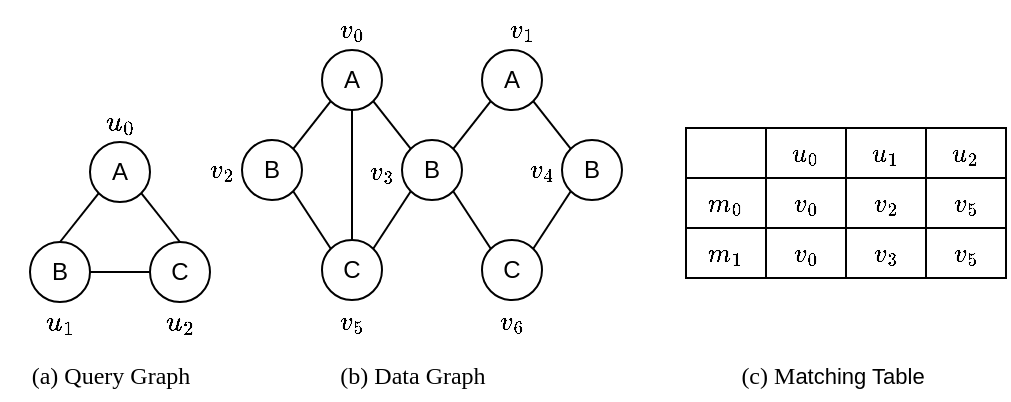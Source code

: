 <mxfile version="22.0.8" type="github">
  <diagram name="第 1 页" id="3ccSsQndsvIlASR2qpMF">
    <mxGraphModel dx="1434" dy="796" grid="1" gridSize="10" guides="1" tooltips="1" connect="1" arrows="1" fold="1" page="1" pageScale="1" pageWidth="1169" pageHeight="1654" math="1" shadow="0">
      <root>
        <mxCell id="0" />
        <mxCell id="1" parent="0" />
        <mxCell id="ZBjMDcbzEfycAEF8BUTq-7" style="rounded=0;orthogonalLoop=1;jettySize=auto;html=1;entryX=0.5;entryY=0;entryDx=0;entryDy=0;endArrow=none;endFill=0;exitX=0;exitY=1;exitDx=0;exitDy=0;" edge="1" parent="1" source="ZBjMDcbzEfycAEF8BUTq-1" target="ZBjMDcbzEfycAEF8BUTq-2">
          <mxGeometry relative="1" as="geometry">
            <mxPoint x="104" y="201" as="sourcePoint" />
          </mxGeometry>
        </mxCell>
        <mxCell id="ZBjMDcbzEfycAEF8BUTq-9" style="edgeStyle=none;shape=connector;rounded=0;orthogonalLoop=1;jettySize=auto;html=1;exitX=1;exitY=1;exitDx=0;exitDy=0;entryX=0.5;entryY=0;entryDx=0;entryDy=0;labelBackgroundColor=default;strokeColor=default;align=center;verticalAlign=middle;fontFamily=Helvetica;fontSize=11;fontColor=default;endArrow=none;endFill=0;" edge="1" parent="1" source="ZBjMDcbzEfycAEF8BUTq-1" target="ZBjMDcbzEfycAEF8BUTq-3">
          <mxGeometry relative="1" as="geometry" />
        </mxCell>
        <mxCell id="ZBjMDcbzEfycAEF8BUTq-1" value="A" style="ellipse;whiteSpace=wrap;html=1;aspect=fixed;" vertex="1" parent="1">
          <mxGeometry x="114" y="171" width="30" height="30" as="geometry" />
        </mxCell>
        <mxCell id="ZBjMDcbzEfycAEF8BUTq-8" style="rounded=0;orthogonalLoop=1;jettySize=auto;html=1;exitX=1;exitY=0.5;exitDx=0;exitDy=0;endArrow=none;endFill=0;" edge="1" parent="1" source="ZBjMDcbzEfycAEF8BUTq-2" target="ZBjMDcbzEfycAEF8BUTq-3">
          <mxGeometry relative="1" as="geometry" />
        </mxCell>
        <mxCell id="ZBjMDcbzEfycAEF8BUTq-2" value="B" style="ellipse;whiteSpace=wrap;html=1;aspect=fixed;" vertex="1" parent="1">
          <mxGeometry x="84" y="221" width="30" height="30" as="geometry" />
        </mxCell>
        <mxCell id="ZBjMDcbzEfycAEF8BUTq-3" value="C" style="ellipse;whiteSpace=wrap;html=1;aspect=fixed;" vertex="1" parent="1">
          <mxGeometry x="144" y="221" width="30" height="30" as="geometry" />
        </mxCell>
        <mxCell id="ZBjMDcbzEfycAEF8BUTq-10" value="&lt;font style=&quot;font-weight: normal; font-size: 12px;&quot;&gt;$$u_0$$&lt;/font&gt;" style="text;html=1;strokeColor=none;fillColor=none;align=center;verticalAlign=middle;whiteSpace=wrap;rounded=0;fontSize=11;fontFamily=Helvetica;fontColor=default;strokeWidth=1;fontStyle=1" vertex="1" parent="1">
          <mxGeometry x="99" y="146" width="60" height="30" as="geometry" />
        </mxCell>
        <mxCell id="ZBjMDcbzEfycAEF8BUTq-11" value="&lt;font style=&quot;font-size: 12px;&quot;&gt;&lt;b style=&quot;font-size: 12px;&quot;&gt;$$u_1$$&lt;/b&gt;&lt;/font&gt;" style="text;html=1;strokeColor=none;fillColor=none;align=center;verticalAlign=middle;whiteSpace=wrap;rounded=0;fontSize=12;fontFamily=Helvetica;fontColor=default;strokeWidth=1;" vertex="1" parent="1">
          <mxGeometry x="69" y="246" width="60" height="30" as="geometry" />
        </mxCell>
        <mxCell id="ZBjMDcbzEfycAEF8BUTq-12" value="&lt;font style=&quot;font-size: 12px;&quot;&gt;&lt;b style=&quot;font-size: 12px;&quot;&gt;$$u_2$$&lt;/b&gt;&lt;/font&gt;" style="text;html=1;strokeColor=none;fillColor=none;align=center;verticalAlign=middle;whiteSpace=wrap;rounded=0;fontSize=12;fontFamily=Helvetica;fontColor=default;strokeWidth=1;" vertex="1" parent="1">
          <mxGeometry x="129" y="246" width="60" height="30" as="geometry" />
        </mxCell>
        <mxCell id="ZBjMDcbzEfycAEF8BUTq-23" style="edgeStyle=none;shape=connector;rounded=0;orthogonalLoop=1;jettySize=auto;html=1;exitX=0;exitY=1;exitDx=0;exitDy=0;entryX=1;entryY=0;entryDx=0;entryDy=0;labelBackgroundColor=default;strokeColor=default;align=center;verticalAlign=middle;fontFamily=Helvetica;fontSize=11;fontColor=default;endArrow=none;endFill=0;" edge="1" parent="1" source="ZBjMDcbzEfycAEF8BUTq-13" target="ZBjMDcbzEfycAEF8BUTq-14">
          <mxGeometry relative="1" as="geometry" />
        </mxCell>
        <mxCell id="ZBjMDcbzEfycAEF8BUTq-26" style="edgeStyle=none;shape=connector;rounded=0;orthogonalLoop=1;jettySize=auto;html=1;exitX=0.5;exitY=1;exitDx=0;exitDy=0;entryX=0.5;entryY=0;entryDx=0;entryDy=0;labelBackgroundColor=default;strokeColor=default;align=center;verticalAlign=middle;fontFamily=Helvetica;fontSize=11;fontColor=default;endArrow=none;endFill=0;" edge="1" parent="1" source="ZBjMDcbzEfycAEF8BUTq-13" target="ZBjMDcbzEfycAEF8BUTq-15">
          <mxGeometry relative="1" as="geometry" />
        </mxCell>
        <mxCell id="ZBjMDcbzEfycAEF8BUTq-27" style="edgeStyle=none;shape=connector;rounded=0;orthogonalLoop=1;jettySize=auto;html=1;exitX=1;exitY=1;exitDx=0;exitDy=0;entryX=0;entryY=0;entryDx=0;entryDy=0;labelBackgroundColor=default;strokeColor=default;align=center;verticalAlign=middle;fontFamily=Helvetica;fontSize=11;fontColor=default;endArrow=none;endFill=0;" edge="1" parent="1" source="ZBjMDcbzEfycAEF8BUTq-13" target="ZBjMDcbzEfycAEF8BUTq-16">
          <mxGeometry relative="1" as="geometry" />
        </mxCell>
        <mxCell id="ZBjMDcbzEfycAEF8BUTq-13" value="A" style="ellipse;whiteSpace=wrap;html=1;aspect=fixed;" vertex="1" parent="1">
          <mxGeometry x="230" y="125" width="30" height="30" as="geometry" />
        </mxCell>
        <mxCell id="ZBjMDcbzEfycAEF8BUTq-25" style="edgeStyle=none;shape=connector;rounded=0;orthogonalLoop=1;jettySize=auto;html=1;exitX=1;exitY=1;exitDx=0;exitDy=0;entryX=0;entryY=0;entryDx=0;entryDy=0;labelBackgroundColor=default;strokeColor=default;align=center;verticalAlign=middle;fontFamily=Helvetica;fontSize=11;fontColor=default;endArrow=none;endFill=0;" edge="1" parent="1" source="ZBjMDcbzEfycAEF8BUTq-14" target="ZBjMDcbzEfycAEF8BUTq-15">
          <mxGeometry relative="1" as="geometry" />
        </mxCell>
        <mxCell id="ZBjMDcbzEfycAEF8BUTq-14" value="B" style="ellipse;whiteSpace=wrap;html=1;aspect=fixed;" vertex="1" parent="1">
          <mxGeometry x="190" y="170" width="30" height="30" as="geometry" />
        </mxCell>
        <mxCell id="ZBjMDcbzEfycAEF8BUTq-15" value="C" style="ellipse;whiteSpace=wrap;html=1;aspect=fixed;" vertex="1" parent="1">
          <mxGeometry x="230" y="220" width="30" height="30" as="geometry" />
        </mxCell>
        <mxCell id="ZBjMDcbzEfycAEF8BUTq-28" style="edgeStyle=none;shape=connector;rounded=0;orthogonalLoop=1;jettySize=auto;html=1;exitX=0;exitY=1;exitDx=0;exitDy=0;entryX=1;entryY=0;entryDx=0;entryDy=0;labelBackgroundColor=default;strokeColor=default;align=center;verticalAlign=middle;fontFamily=Helvetica;fontSize=11;fontColor=default;endArrow=none;endFill=0;" edge="1" parent="1" source="ZBjMDcbzEfycAEF8BUTq-16" target="ZBjMDcbzEfycAEF8BUTq-15">
          <mxGeometry relative="1" as="geometry" />
        </mxCell>
        <mxCell id="ZBjMDcbzEfycAEF8BUTq-33" style="edgeStyle=none;shape=connector;rounded=0;orthogonalLoop=1;jettySize=auto;html=1;exitX=1;exitY=1;exitDx=0;exitDy=0;entryX=0;entryY=0;entryDx=0;entryDy=0;labelBackgroundColor=default;strokeColor=default;align=center;verticalAlign=middle;fontFamily=Helvetica;fontSize=11;fontColor=default;endArrow=none;endFill=0;" edge="1" parent="1" source="ZBjMDcbzEfycAEF8BUTq-16" target="ZBjMDcbzEfycAEF8BUTq-20">
          <mxGeometry relative="1" as="geometry" />
        </mxCell>
        <mxCell id="ZBjMDcbzEfycAEF8BUTq-16" value="B" style="ellipse;whiteSpace=wrap;html=1;aspect=fixed;" vertex="1" parent="1">
          <mxGeometry x="270" y="170" width="30" height="30" as="geometry" />
        </mxCell>
        <mxCell id="ZBjMDcbzEfycAEF8BUTq-30" style="edgeStyle=none;shape=connector;rounded=0;orthogonalLoop=1;jettySize=auto;html=1;exitX=0;exitY=1;exitDx=0;exitDy=0;entryX=1;entryY=0;entryDx=0;entryDy=0;labelBackgroundColor=default;strokeColor=default;align=center;verticalAlign=middle;fontFamily=Helvetica;fontSize=11;fontColor=default;endArrow=none;endFill=0;" edge="1" parent="1" source="ZBjMDcbzEfycAEF8BUTq-18" target="ZBjMDcbzEfycAEF8BUTq-16">
          <mxGeometry relative="1" as="geometry" />
        </mxCell>
        <mxCell id="ZBjMDcbzEfycAEF8BUTq-41" style="edgeStyle=none;shape=connector;rounded=0;orthogonalLoop=1;jettySize=auto;html=1;exitX=1;exitY=1;exitDx=0;exitDy=0;entryX=0;entryY=0;entryDx=0;entryDy=0;labelBackgroundColor=default;strokeColor=default;align=center;verticalAlign=middle;fontFamily=Helvetica;fontSize=11;fontColor=default;endArrow=none;endFill=0;" edge="1" parent="1" source="ZBjMDcbzEfycAEF8BUTq-18" target="ZBjMDcbzEfycAEF8BUTq-38">
          <mxGeometry relative="1" as="geometry" />
        </mxCell>
        <mxCell id="ZBjMDcbzEfycAEF8BUTq-18" value="A" style="ellipse;whiteSpace=wrap;html=1;aspect=fixed;" vertex="1" parent="1">
          <mxGeometry x="310" y="125" width="30" height="30" as="geometry" />
        </mxCell>
        <mxCell id="ZBjMDcbzEfycAEF8BUTq-20" value="C" style="ellipse;whiteSpace=wrap;html=1;aspect=fixed;" vertex="1" parent="1">
          <mxGeometry x="310" y="220" width="30" height="30" as="geometry" />
        </mxCell>
        <mxCell id="ZBjMDcbzEfycAEF8BUTq-42" style="edgeStyle=none;shape=connector;rounded=0;orthogonalLoop=1;jettySize=auto;html=1;exitX=0;exitY=1;exitDx=0;exitDy=0;entryX=1;entryY=0;entryDx=0;entryDy=0;labelBackgroundColor=default;strokeColor=default;align=center;verticalAlign=middle;fontFamily=Helvetica;fontSize=11;fontColor=default;endArrow=none;endFill=0;" edge="1" parent="1" source="ZBjMDcbzEfycAEF8BUTq-38" target="ZBjMDcbzEfycAEF8BUTq-20">
          <mxGeometry relative="1" as="geometry" />
        </mxCell>
        <mxCell id="ZBjMDcbzEfycAEF8BUTq-38" value="B" style="ellipse;whiteSpace=wrap;html=1;aspect=fixed;" vertex="1" parent="1">
          <mxGeometry x="350" y="170" width="30" height="30" as="geometry" />
        </mxCell>
        <mxCell id="ZBjMDcbzEfycAEF8BUTq-120" value="" style="group" vertex="1" connectable="0" parent="1">
          <mxGeometry x="412" y="164" width="160" height="75" as="geometry" />
        </mxCell>
        <mxCell id="ZBjMDcbzEfycAEF8BUTq-108" value="$$u_0$$" style="rounded=0;whiteSpace=wrap;html=1;fontFamily=Helvetica;fontSize=11;fontColor=default;" vertex="1" parent="ZBjMDcbzEfycAEF8BUTq-120">
          <mxGeometry x="40" width="40" height="25" as="geometry" />
        </mxCell>
        <mxCell id="ZBjMDcbzEfycAEF8BUTq-109" value="$$u_1$$" style="rounded=0;whiteSpace=wrap;html=1;fontFamily=Helvetica;fontSize=11;fontColor=default;" vertex="1" parent="ZBjMDcbzEfycAEF8BUTq-120">
          <mxGeometry x="80" width="40" height="25" as="geometry" />
        </mxCell>
        <mxCell id="ZBjMDcbzEfycAEF8BUTq-110" value="$$u_2$$" style="rounded=0;whiteSpace=wrap;html=1;fontFamily=Helvetica;fontSize=11;fontColor=default;" vertex="1" parent="ZBjMDcbzEfycAEF8BUTq-120">
          <mxGeometry x="120" width="40" height="25" as="geometry" />
        </mxCell>
        <mxCell id="ZBjMDcbzEfycAEF8BUTq-111" value="$$m_0$$" style="rounded=0;whiteSpace=wrap;html=1;fontFamily=Helvetica;fontSize=11;fontColor=default;" vertex="1" parent="ZBjMDcbzEfycAEF8BUTq-120">
          <mxGeometry y="25" width="40" height="25" as="geometry" />
        </mxCell>
        <mxCell id="ZBjMDcbzEfycAEF8BUTq-112" value="$$v_0$$" style="rounded=0;whiteSpace=wrap;html=1;fontFamily=Helvetica;fontSize=11;fontColor=default;" vertex="1" parent="ZBjMDcbzEfycAEF8BUTq-120">
          <mxGeometry x="40" y="25" width="40" height="25" as="geometry" />
        </mxCell>
        <mxCell id="ZBjMDcbzEfycAEF8BUTq-113" value="$$v_2$$" style="rounded=0;whiteSpace=wrap;html=1;fontFamily=Helvetica;fontSize=11;fontColor=default;" vertex="1" parent="ZBjMDcbzEfycAEF8BUTq-120">
          <mxGeometry x="80" y="25" width="40" height="25" as="geometry" />
        </mxCell>
        <mxCell id="ZBjMDcbzEfycAEF8BUTq-114" value="$$v_5$$" style="rounded=0;whiteSpace=wrap;html=1;fontFamily=Helvetica;fontSize=11;fontColor=default;" vertex="1" parent="ZBjMDcbzEfycAEF8BUTq-120">
          <mxGeometry x="120" y="25" width="40" height="25" as="geometry" />
        </mxCell>
        <mxCell id="ZBjMDcbzEfycAEF8BUTq-115" value="" style="rounded=0;whiteSpace=wrap;html=1;fontFamily=Helvetica;fontSize=11;fontColor=default;" vertex="1" parent="ZBjMDcbzEfycAEF8BUTq-120">
          <mxGeometry width="40" height="25" as="geometry" />
        </mxCell>
        <mxCell id="ZBjMDcbzEfycAEF8BUTq-116" value="$$m_1$$" style="rounded=0;whiteSpace=wrap;html=1;fontFamily=Helvetica;fontSize=11;fontColor=default;" vertex="1" parent="ZBjMDcbzEfycAEF8BUTq-120">
          <mxGeometry y="50" width="40" height="25" as="geometry" />
        </mxCell>
        <mxCell id="ZBjMDcbzEfycAEF8BUTq-117" value="$$v_0$$" style="rounded=0;whiteSpace=wrap;html=1;fontFamily=Helvetica;fontSize=11;fontColor=default;" vertex="1" parent="ZBjMDcbzEfycAEF8BUTq-120">
          <mxGeometry x="40" y="50" width="40" height="25" as="geometry" />
        </mxCell>
        <mxCell id="ZBjMDcbzEfycAEF8BUTq-118" value="$$v_3$$" style="rounded=0;whiteSpace=wrap;html=1;fontFamily=Helvetica;fontSize=11;fontColor=default;" vertex="1" parent="ZBjMDcbzEfycAEF8BUTq-120">
          <mxGeometry x="80" y="50" width="40" height="25" as="geometry" />
        </mxCell>
        <mxCell id="ZBjMDcbzEfycAEF8BUTq-119" value="$$v_5$$" style="rounded=0;whiteSpace=wrap;html=1;fontFamily=Helvetica;fontSize=11;fontColor=default;" vertex="1" parent="ZBjMDcbzEfycAEF8BUTq-120">
          <mxGeometry x="120" y="50" width="40" height="25" as="geometry" />
        </mxCell>
        <mxCell id="ZBjMDcbzEfycAEF8BUTq-121" value="$$v_0$$" style="text;html=1;strokeColor=none;fillColor=none;align=center;verticalAlign=middle;whiteSpace=wrap;rounded=0;fontSize=11;fontFamily=Helvetica;fontColor=default;" vertex="1" parent="1">
          <mxGeometry x="215" y="100" width="60" height="30" as="geometry" />
        </mxCell>
        <mxCell id="ZBjMDcbzEfycAEF8BUTq-122" value="$$v_1$$" style="text;html=1;strokeColor=none;fillColor=none;align=center;verticalAlign=middle;whiteSpace=wrap;rounded=0;fontSize=11;fontFamily=Helvetica;fontColor=default;" vertex="1" parent="1">
          <mxGeometry x="300" y="100" width="60" height="30" as="geometry" />
        </mxCell>
        <mxCell id="ZBjMDcbzEfycAEF8BUTq-123" value="$$v_2$$" style="text;html=1;strokeColor=none;fillColor=none;align=center;verticalAlign=middle;whiteSpace=wrap;rounded=0;fontSize=11;fontFamily=Helvetica;fontColor=default;" vertex="1" parent="1">
          <mxGeometry x="150" y="170" width="60" height="30" as="geometry" />
        </mxCell>
        <mxCell id="ZBjMDcbzEfycAEF8BUTq-125" value="$$v_3$$" style="text;html=1;strokeColor=none;fillColor=none;align=center;verticalAlign=middle;whiteSpace=wrap;rounded=0;fontSize=11;fontFamily=Helvetica;fontColor=default;" vertex="1" parent="1">
          <mxGeometry x="230" y="171" width="60" height="30" as="geometry" />
        </mxCell>
        <mxCell id="ZBjMDcbzEfycAEF8BUTq-126" value="$$v_4$$" style="text;html=1;strokeColor=none;fillColor=none;align=center;verticalAlign=middle;whiteSpace=wrap;rounded=0;fontSize=11;fontFamily=Helvetica;fontColor=default;" vertex="1" parent="1">
          <mxGeometry x="310" y="170" width="60" height="30" as="geometry" />
        </mxCell>
        <mxCell id="ZBjMDcbzEfycAEF8BUTq-127" value="$$v_5$$" style="text;html=1;strokeColor=none;fillColor=none;align=center;verticalAlign=middle;whiteSpace=wrap;rounded=0;fontSize=11;fontFamily=Helvetica;fontColor=default;" vertex="1" parent="1">
          <mxGeometry x="215" y="246" width="60" height="30" as="geometry" />
        </mxCell>
        <mxCell id="ZBjMDcbzEfycAEF8BUTq-128" value="$$v_6$$" style="text;html=1;strokeColor=none;fillColor=none;align=center;verticalAlign=middle;whiteSpace=wrap;rounded=0;fontSize=11;fontFamily=Helvetica;fontColor=default;" vertex="1" parent="1">
          <mxGeometry x="295" y="246" width="60" height="30" as="geometry" />
        </mxCell>
        <mxCell id="ZBjMDcbzEfycAEF8BUTq-129" value="&lt;font style=&quot;font-size: 12px;&quot; face=&quot;Times New Roman&quot;&gt;(a) Query Graph&lt;/font&gt;" style="text;html=1;strokeColor=none;fillColor=none;align=center;verticalAlign=middle;whiteSpace=wrap;rounded=0;fontSize=11;fontFamily=Helvetica;fontColor=default;" vertex="1" parent="1">
          <mxGeometry x="69" y="276" width="111" height="24" as="geometry" />
        </mxCell>
        <mxCell id="ZBjMDcbzEfycAEF8BUTq-130" value="&lt;font style=&quot;font-size: 12px;&quot; face=&quot;Times New Roman&quot;&gt;(b) Data Graph&lt;/font&gt;" style="text;html=1;strokeColor=none;fillColor=none;align=center;verticalAlign=middle;whiteSpace=wrap;rounded=0;fontSize=11;fontFamily=Helvetica;fontColor=default;" vertex="1" parent="1">
          <mxGeometry x="220" y="276" width="111" height="24" as="geometry" />
        </mxCell>
        <mxCell id="ZBjMDcbzEfycAEF8BUTq-131" value="&lt;font style=&quot;font-size: 12px;&quot; face=&quot;Times New Roman&quot;&gt;(c) M&lt;/font&gt;atching Table" style="text;html=1;strokeColor=none;fillColor=none;align=center;verticalAlign=middle;whiteSpace=wrap;rounded=0;fontSize=11;fontFamily=Helvetica;fontColor=default;" vertex="1" parent="1">
          <mxGeometry x="430" y="276" width="111" height="24" as="geometry" />
        </mxCell>
      </root>
    </mxGraphModel>
  </diagram>
</mxfile>
